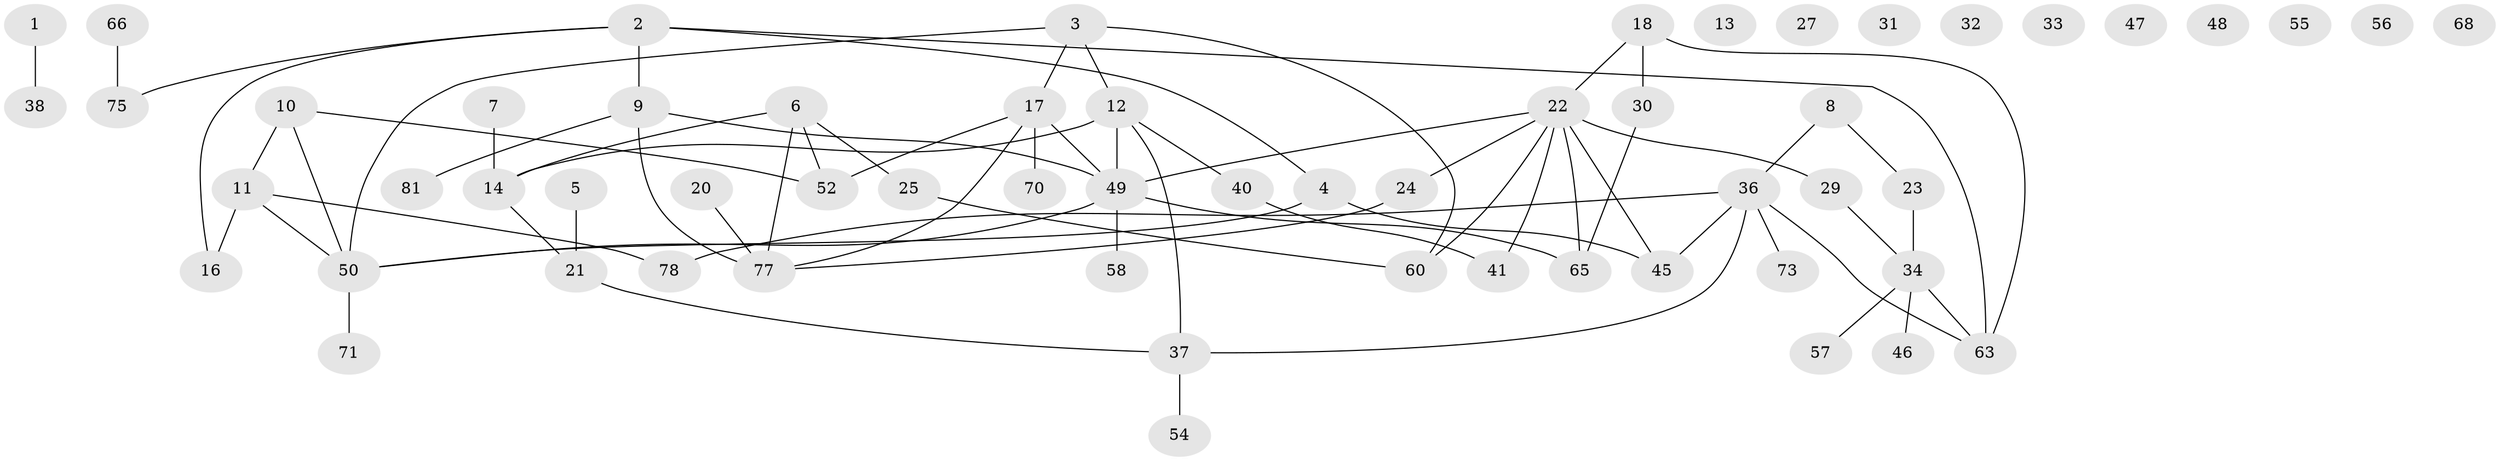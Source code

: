 // Generated by graph-tools (version 1.1) at 2025/23/03/03/25 07:23:25]
// undirected, 59 vertices, 70 edges
graph export_dot {
graph [start="1"]
  node [color=gray90,style=filled];
  1;
  2 [super="+76"];
  3 [super="+61"];
  4;
  5;
  6 [super="+26"];
  7 [super="+51"];
  8 [super="+15"];
  9 [super="+82"];
  10 [super="+35"];
  11 [super="+79"];
  12 [super="+69"];
  13;
  14;
  16;
  17 [super="+43"];
  18 [super="+19"];
  20;
  21 [super="+28"];
  22 [super="+74"];
  23 [super="+80"];
  24;
  25;
  27;
  29 [super="+62"];
  30;
  31;
  32 [super="+44"];
  33;
  34 [super="+67"];
  36 [super="+39"];
  37 [super="+42"];
  38 [super="+64"];
  40;
  41 [super="+53"];
  45 [super="+87"];
  46;
  47;
  48;
  49 [super="+84"];
  50 [super="+59"];
  52 [super="+72"];
  54;
  55;
  56;
  57;
  58;
  60 [super="+85"];
  63;
  65 [super="+86"];
  66;
  68;
  70 [super="+83"];
  71;
  73;
  75;
  77;
  78;
  81;
  1 -- 38;
  2 -- 4;
  2 -- 16;
  2 -- 63;
  2 -- 75;
  2 -- 9;
  3 -- 17;
  3 -- 50;
  3 -- 12;
  3 -- 60;
  4 -- 45;
  4 -- 50;
  5 -- 21;
  6 -- 25;
  6 -- 77;
  6 -- 14;
  6 -- 52;
  7 -- 14;
  8 -- 23;
  8 -- 36;
  9 -- 77;
  9 -- 81;
  9 -- 49;
  10 -- 50;
  10 -- 11;
  10 -- 52;
  11 -- 16;
  11 -- 78;
  11 -- 50;
  12 -- 14;
  12 -- 49;
  12 -- 40;
  12 -- 37;
  14 -- 21;
  17 -- 77;
  17 -- 49;
  17 -- 52;
  17 -- 70;
  18 -- 30;
  18 -- 63;
  18 -- 22;
  20 -- 77;
  21 -- 37;
  22 -- 24;
  22 -- 45;
  22 -- 41;
  22 -- 60;
  22 -- 49;
  22 -- 65;
  22 -- 29;
  23 -- 34;
  24 -- 77;
  25 -- 60;
  29 -- 34;
  30 -- 65;
  34 -- 63;
  34 -- 57;
  34 -- 46;
  36 -- 37;
  36 -- 78;
  36 -- 73;
  36 -- 63;
  36 -- 45;
  37 -- 54;
  40 -- 41;
  49 -- 58;
  49 -- 65;
  49 -- 50;
  50 -- 71;
  66 -- 75;
}
